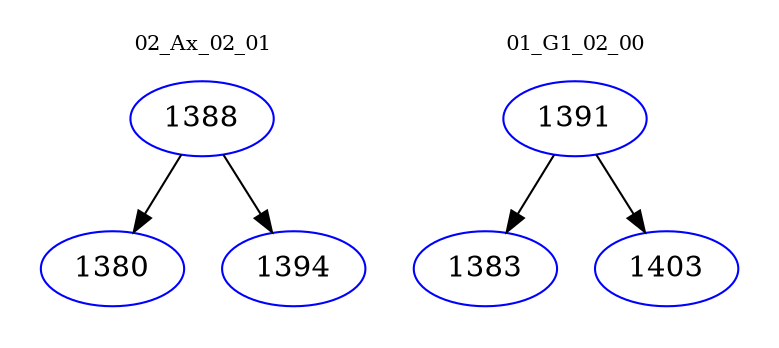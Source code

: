 digraph{
subgraph cluster_0 {
color = white
label = "02_Ax_02_01";
fontsize=10;
T0_1388 [label="1388", color="blue"]
T0_1388 -> T0_1380 [color="black"]
T0_1380 [label="1380", color="blue"]
T0_1388 -> T0_1394 [color="black"]
T0_1394 [label="1394", color="blue"]
}
subgraph cluster_1 {
color = white
label = "01_G1_02_00";
fontsize=10;
T1_1391 [label="1391", color="blue"]
T1_1391 -> T1_1383 [color="black"]
T1_1383 [label="1383", color="blue"]
T1_1391 -> T1_1403 [color="black"]
T1_1403 [label="1403", color="blue"]
}
}
